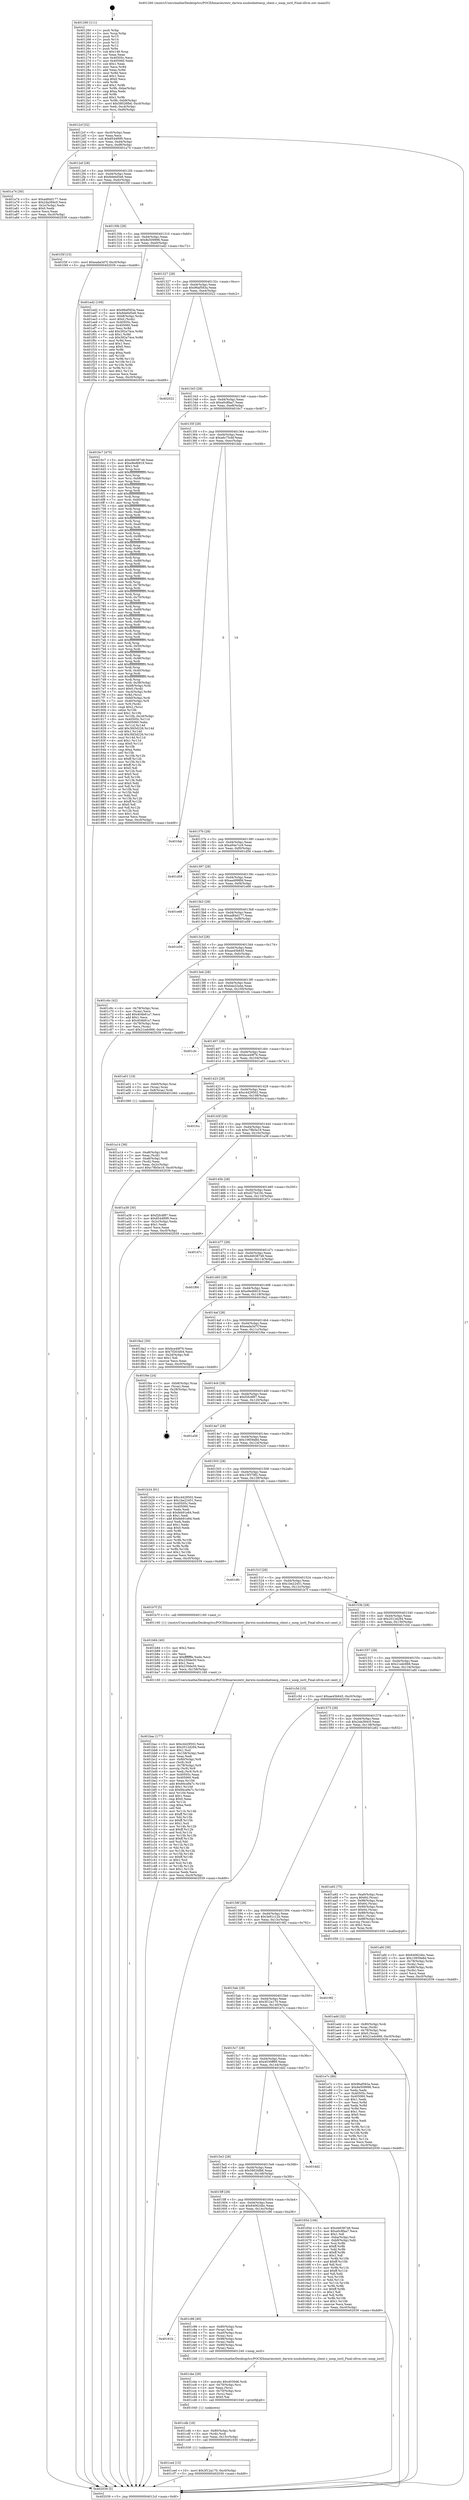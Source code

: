 digraph "0x401260" {
  label = "0x401260 (/mnt/c/Users/mathe/Desktop/tcc/POCII/binaries/extr_darwin-xnubsdnetnecp_client.c_noop_ioctl_Final-ollvm.out::main(0))"
  labelloc = "t"
  node[shape=record]

  Entry [label="",width=0.3,height=0.3,shape=circle,fillcolor=black,style=filled]
  "0x4012cf" [label="{
     0x4012cf [32]\l
     | [instrs]\l
     &nbsp;&nbsp;0x4012cf \<+6\>: mov -0xc0(%rbp),%eax\l
     &nbsp;&nbsp;0x4012d5 \<+2\>: mov %eax,%ecx\l
     &nbsp;&nbsp;0x4012d7 \<+6\>: sub $0x8544f0f0,%ecx\l
     &nbsp;&nbsp;0x4012dd \<+6\>: mov %eax,-0xd4(%rbp)\l
     &nbsp;&nbsp;0x4012e3 \<+6\>: mov %ecx,-0xd8(%rbp)\l
     &nbsp;&nbsp;0x4012e9 \<+6\>: je 0000000000401a74 \<main+0x814\>\l
  }"]
  "0x401a74" [label="{
     0x401a74 [30]\l
     | [instrs]\l
     &nbsp;&nbsp;0x401a74 \<+5\>: mov $0xad84d177,%eax\l
     &nbsp;&nbsp;0x401a79 \<+5\>: mov $0x2da384c0,%ecx\l
     &nbsp;&nbsp;0x401a7e \<+3\>: mov -0x2c(%rbp),%edx\l
     &nbsp;&nbsp;0x401a81 \<+3\>: cmp $0x0,%edx\l
     &nbsp;&nbsp;0x401a84 \<+3\>: cmove %ecx,%eax\l
     &nbsp;&nbsp;0x401a87 \<+6\>: mov %eax,-0xc0(%rbp)\l
     &nbsp;&nbsp;0x401a8d \<+5\>: jmp 0000000000402039 \<main+0xdd9\>\l
  }"]
  "0x4012ef" [label="{
     0x4012ef [28]\l
     | [instrs]\l
     &nbsp;&nbsp;0x4012ef \<+5\>: jmp 00000000004012f4 \<main+0x94\>\l
     &nbsp;&nbsp;0x4012f4 \<+6\>: mov -0xd4(%rbp),%eax\l
     &nbsp;&nbsp;0x4012fa \<+5\>: sub $0x8de6d5e6,%eax\l
     &nbsp;&nbsp;0x4012ff \<+6\>: mov %eax,-0xdc(%rbp)\l
     &nbsp;&nbsp;0x401305 \<+6\>: je 0000000000401f3f \<main+0xcdf\>\l
  }"]
  Exit [label="",width=0.3,height=0.3,shape=circle,fillcolor=black,style=filled,peripheries=2]
  "0x401f3f" [label="{
     0x401f3f [15]\l
     | [instrs]\l
     &nbsp;&nbsp;0x401f3f \<+10\>: movl $0xeada3d7f,-0xc0(%rbp)\l
     &nbsp;&nbsp;0x401f49 \<+5\>: jmp 0000000000402039 \<main+0xdd9\>\l
  }"]
  "0x40130b" [label="{
     0x40130b [28]\l
     | [instrs]\l
     &nbsp;&nbsp;0x40130b \<+5\>: jmp 0000000000401310 \<main+0xb0\>\l
     &nbsp;&nbsp;0x401310 \<+6\>: mov -0xd4(%rbp),%eax\l
     &nbsp;&nbsp;0x401316 \<+5\>: sub $0x8e509996,%eax\l
     &nbsp;&nbsp;0x40131b \<+6\>: mov %eax,-0xe0(%rbp)\l
     &nbsp;&nbsp;0x401321 \<+6\>: je 0000000000401ed2 \<main+0xc72\>\l
  }"]
  "0x401ced" [label="{
     0x401ced [15]\l
     | [instrs]\l
     &nbsp;&nbsp;0x401ced \<+10\>: movl $0x3f12a170,-0xc0(%rbp)\l
     &nbsp;&nbsp;0x401cf7 \<+5\>: jmp 0000000000402039 \<main+0xdd9\>\l
  }"]
  "0x401ed2" [label="{
     0x401ed2 [109]\l
     | [instrs]\l
     &nbsp;&nbsp;0x401ed2 \<+5\>: mov $0x96af583a,%eax\l
     &nbsp;&nbsp;0x401ed7 \<+5\>: mov $0x8de6d5e6,%ecx\l
     &nbsp;&nbsp;0x401edc \<+7\>: mov -0xb8(%rbp),%rdx\l
     &nbsp;&nbsp;0x401ee3 \<+6\>: movl $0x0,(%rdx)\l
     &nbsp;&nbsp;0x401ee9 \<+7\>: mov 0x40505c,%esi\l
     &nbsp;&nbsp;0x401ef0 \<+7\>: mov 0x405060,%edi\l
     &nbsp;&nbsp;0x401ef7 \<+3\>: mov %esi,%r8d\l
     &nbsp;&nbsp;0x401efa \<+7\>: add $0x392a74ce,%r8d\l
     &nbsp;&nbsp;0x401f01 \<+4\>: sub $0x1,%r8d\l
     &nbsp;&nbsp;0x401f05 \<+7\>: sub $0x392a74ce,%r8d\l
     &nbsp;&nbsp;0x401f0c \<+4\>: imul %r8d,%esi\l
     &nbsp;&nbsp;0x401f10 \<+3\>: and $0x1,%esi\l
     &nbsp;&nbsp;0x401f13 \<+3\>: cmp $0x0,%esi\l
     &nbsp;&nbsp;0x401f16 \<+4\>: sete %r9b\l
     &nbsp;&nbsp;0x401f1a \<+3\>: cmp $0xa,%edi\l
     &nbsp;&nbsp;0x401f1d \<+4\>: setl %r10b\l
     &nbsp;&nbsp;0x401f21 \<+3\>: mov %r9b,%r11b\l
     &nbsp;&nbsp;0x401f24 \<+3\>: and %r10b,%r11b\l
     &nbsp;&nbsp;0x401f27 \<+3\>: xor %r10b,%r9b\l
     &nbsp;&nbsp;0x401f2a \<+3\>: or %r9b,%r11b\l
     &nbsp;&nbsp;0x401f2d \<+4\>: test $0x1,%r11b\l
     &nbsp;&nbsp;0x401f31 \<+3\>: cmovne %ecx,%eax\l
     &nbsp;&nbsp;0x401f34 \<+6\>: mov %eax,-0xc0(%rbp)\l
     &nbsp;&nbsp;0x401f3a \<+5\>: jmp 0000000000402039 \<main+0xdd9\>\l
  }"]
  "0x401327" [label="{
     0x401327 [28]\l
     | [instrs]\l
     &nbsp;&nbsp;0x401327 \<+5\>: jmp 000000000040132c \<main+0xcc\>\l
     &nbsp;&nbsp;0x40132c \<+6\>: mov -0xd4(%rbp),%eax\l
     &nbsp;&nbsp;0x401332 \<+5\>: sub $0x96af583a,%eax\l
     &nbsp;&nbsp;0x401337 \<+6\>: mov %eax,-0xe4(%rbp)\l
     &nbsp;&nbsp;0x40133d \<+6\>: je 0000000000402022 \<main+0xdc2\>\l
  }"]
  "0x401cdb" [label="{
     0x401cdb [18]\l
     | [instrs]\l
     &nbsp;&nbsp;0x401cdb \<+4\>: mov -0x80(%rbp),%rdi\l
     &nbsp;&nbsp;0x401cdf \<+3\>: mov (%rdi),%rdi\l
     &nbsp;&nbsp;0x401ce2 \<+6\>: mov %eax,-0x15c(%rbp)\l
     &nbsp;&nbsp;0x401ce8 \<+5\>: call 0000000000401030 \<free@plt\>\l
     | [calls]\l
     &nbsp;&nbsp;0x401030 \{1\} (unknown)\l
  }"]
  "0x402022" [label="{
     0x402022\l
  }", style=dashed]
  "0x401343" [label="{
     0x401343 [28]\l
     | [instrs]\l
     &nbsp;&nbsp;0x401343 \<+5\>: jmp 0000000000401348 \<main+0xe8\>\l
     &nbsp;&nbsp;0x401348 \<+6\>: mov -0xd4(%rbp),%eax\l
     &nbsp;&nbsp;0x40134e \<+5\>: sub $0xa0c8faa7,%eax\l
     &nbsp;&nbsp;0x401353 \<+6\>: mov %eax,-0xe8(%rbp)\l
     &nbsp;&nbsp;0x401359 \<+6\>: je 00000000004016c7 \<main+0x467\>\l
  }"]
  "0x401cbe" [label="{
     0x401cbe [29]\l
     | [instrs]\l
     &nbsp;&nbsp;0x401cbe \<+10\>: movabs $0x4030d6,%rdi\l
     &nbsp;&nbsp;0x401cc8 \<+4\>: mov -0x70(%rbp),%rsi\l
     &nbsp;&nbsp;0x401ccc \<+2\>: mov %eax,(%rsi)\l
     &nbsp;&nbsp;0x401cce \<+4\>: mov -0x70(%rbp),%rsi\l
     &nbsp;&nbsp;0x401cd2 \<+2\>: mov (%rsi),%esi\l
     &nbsp;&nbsp;0x401cd4 \<+2\>: mov $0x0,%al\l
     &nbsp;&nbsp;0x401cd6 \<+5\>: call 0000000000401040 \<printf@plt\>\l
     | [calls]\l
     &nbsp;&nbsp;0x401040 \{1\} (unknown)\l
  }"]
  "0x4016c7" [label="{
     0x4016c7 [475]\l
     | [instrs]\l
     &nbsp;&nbsp;0x4016c7 \<+5\>: mov $0xd4638748,%eax\l
     &nbsp;&nbsp;0x4016cc \<+5\>: mov $0xe9ed6819,%ecx\l
     &nbsp;&nbsp;0x4016d1 \<+2\>: mov $0x1,%dl\l
     &nbsp;&nbsp;0x4016d3 \<+3\>: mov %rsp,%rsi\l
     &nbsp;&nbsp;0x4016d6 \<+4\>: add $0xfffffffffffffff0,%rsi\l
     &nbsp;&nbsp;0x4016da \<+3\>: mov %rsi,%rsp\l
     &nbsp;&nbsp;0x4016dd \<+7\>: mov %rsi,-0xb8(%rbp)\l
     &nbsp;&nbsp;0x4016e4 \<+3\>: mov %rsp,%rsi\l
     &nbsp;&nbsp;0x4016e7 \<+4\>: add $0xfffffffffffffff0,%rsi\l
     &nbsp;&nbsp;0x4016eb \<+3\>: mov %rsi,%rsp\l
     &nbsp;&nbsp;0x4016ee \<+3\>: mov %rsp,%rdi\l
     &nbsp;&nbsp;0x4016f1 \<+4\>: add $0xfffffffffffffff0,%rdi\l
     &nbsp;&nbsp;0x4016f5 \<+3\>: mov %rdi,%rsp\l
     &nbsp;&nbsp;0x4016f8 \<+7\>: mov %rdi,-0xb0(%rbp)\l
     &nbsp;&nbsp;0x4016ff \<+3\>: mov %rsp,%rdi\l
     &nbsp;&nbsp;0x401702 \<+4\>: add $0xfffffffffffffff0,%rdi\l
     &nbsp;&nbsp;0x401706 \<+3\>: mov %rdi,%rsp\l
     &nbsp;&nbsp;0x401709 \<+7\>: mov %rdi,-0xa8(%rbp)\l
     &nbsp;&nbsp;0x401710 \<+3\>: mov %rsp,%rdi\l
     &nbsp;&nbsp;0x401713 \<+4\>: add $0xfffffffffffffff0,%rdi\l
     &nbsp;&nbsp;0x401717 \<+3\>: mov %rdi,%rsp\l
     &nbsp;&nbsp;0x40171a \<+7\>: mov %rdi,-0xa0(%rbp)\l
     &nbsp;&nbsp;0x401721 \<+3\>: mov %rsp,%rdi\l
     &nbsp;&nbsp;0x401724 \<+4\>: add $0xfffffffffffffff0,%rdi\l
     &nbsp;&nbsp;0x401728 \<+3\>: mov %rdi,%rsp\l
     &nbsp;&nbsp;0x40172b \<+7\>: mov %rdi,-0x98(%rbp)\l
     &nbsp;&nbsp;0x401732 \<+3\>: mov %rsp,%rdi\l
     &nbsp;&nbsp;0x401735 \<+4\>: add $0xfffffffffffffff0,%rdi\l
     &nbsp;&nbsp;0x401739 \<+3\>: mov %rdi,%rsp\l
     &nbsp;&nbsp;0x40173c \<+7\>: mov %rdi,-0x90(%rbp)\l
     &nbsp;&nbsp;0x401743 \<+3\>: mov %rsp,%rdi\l
     &nbsp;&nbsp;0x401746 \<+4\>: add $0xfffffffffffffff0,%rdi\l
     &nbsp;&nbsp;0x40174a \<+3\>: mov %rdi,%rsp\l
     &nbsp;&nbsp;0x40174d \<+7\>: mov %rdi,-0x88(%rbp)\l
     &nbsp;&nbsp;0x401754 \<+3\>: mov %rsp,%rdi\l
     &nbsp;&nbsp;0x401757 \<+4\>: add $0xfffffffffffffff0,%rdi\l
     &nbsp;&nbsp;0x40175b \<+3\>: mov %rdi,%rsp\l
     &nbsp;&nbsp;0x40175e \<+4\>: mov %rdi,-0x80(%rbp)\l
     &nbsp;&nbsp;0x401762 \<+3\>: mov %rsp,%rdi\l
     &nbsp;&nbsp;0x401765 \<+4\>: add $0xfffffffffffffff0,%rdi\l
     &nbsp;&nbsp;0x401769 \<+3\>: mov %rdi,%rsp\l
     &nbsp;&nbsp;0x40176c \<+4\>: mov %rdi,-0x78(%rbp)\l
     &nbsp;&nbsp;0x401770 \<+3\>: mov %rsp,%rdi\l
     &nbsp;&nbsp;0x401773 \<+4\>: add $0xfffffffffffffff0,%rdi\l
     &nbsp;&nbsp;0x401777 \<+3\>: mov %rdi,%rsp\l
     &nbsp;&nbsp;0x40177a \<+4\>: mov %rdi,-0x70(%rbp)\l
     &nbsp;&nbsp;0x40177e \<+3\>: mov %rsp,%rdi\l
     &nbsp;&nbsp;0x401781 \<+4\>: add $0xfffffffffffffff0,%rdi\l
     &nbsp;&nbsp;0x401785 \<+3\>: mov %rdi,%rsp\l
     &nbsp;&nbsp;0x401788 \<+4\>: mov %rdi,-0x68(%rbp)\l
     &nbsp;&nbsp;0x40178c \<+3\>: mov %rsp,%rdi\l
     &nbsp;&nbsp;0x40178f \<+4\>: add $0xfffffffffffffff0,%rdi\l
     &nbsp;&nbsp;0x401793 \<+3\>: mov %rdi,%rsp\l
     &nbsp;&nbsp;0x401796 \<+4\>: mov %rdi,-0x60(%rbp)\l
     &nbsp;&nbsp;0x40179a \<+3\>: mov %rsp,%rdi\l
     &nbsp;&nbsp;0x40179d \<+4\>: add $0xfffffffffffffff0,%rdi\l
     &nbsp;&nbsp;0x4017a1 \<+3\>: mov %rdi,%rsp\l
     &nbsp;&nbsp;0x4017a4 \<+4\>: mov %rdi,-0x58(%rbp)\l
     &nbsp;&nbsp;0x4017a8 \<+3\>: mov %rsp,%rdi\l
     &nbsp;&nbsp;0x4017ab \<+4\>: add $0xfffffffffffffff0,%rdi\l
     &nbsp;&nbsp;0x4017af \<+3\>: mov %rdi,%rsp\l
     &nbsp;&nbsp;0x4017b2 \<+4\>: mov %rdi,-0x50(%rbp)\l
     &nbsp;&nbsp;0x4017b6 \<+3\>: mov %rsp,%rdi\l
     &nbsp;&nbsp;0x4017b9 \<+4\>: add $0xfffffffffffffff0,%rdi\l
     &nbsp;&nbsp;0x4017bd \<+3\>: mov %rdi,%rsp\l
     &nbsp;&nbsp;0x4017c0 \<+4\>: mov %rdi,-0x48(%rbp)\l
     &nbsp;&nbsp;0x4017c4 \<+3\>: mov %rsp,%rdi\l
     &nbsp;&nbsp;0x4017c7 \<+4\>: add $0xfffffffffffffff0,%rdi\l
     &nbsp;&nbsp;0x4017cb \<+3\>: mov %rdi,%rsp\l
     &nbsp;&nbsp;0x4017ce \<+4\>: mov %rdi,-0x40(%rbp)\l
     &nbsp;&nbsp;0x4017d2 \<+3\>: mov %rsp,%rdi\l
     &nbsp;&nbsp;0x4017d5 \<+4\>: add $0xfffffffffffffff0,%rdi\l
     &nbsp;&nbsp;0x4017d9 \<+3\>: mov %rdi,%rsp\l
     &nbsp;&nbsp;0x4017dc \<+4\>: mov %rdi,-0x38(%rbp)\l
     &nbsp;&nbsp;0x4017e0 \<+7\>: mov -0xb8(%rbp),%rdi\l
     &nbsp;&nbsp;0x4017e7 \<+6\>: movl $0x0,(%rdi)\l
     &nbsp;&nbsp;0x4017ed \<+7\>: mov -0xc4(%rbp),%r8d\l
     &nbsp;&nbsp;0x4017f4 \<+3\>: mov %r8d,(%rsi)\l
     &nbsp;&nbsp;0x4017f7 \<+7\>: mov -0xb0(%rbp),%rdi\l
     &nbsp;&nbsp;0x4017fe \<+7\>: mov -0xd0(%rbp),%r9\l
     &nbsp;&nbsp;0x401805 \<+3\>: mov %r9,(%rdi)\l
     &nbsp;&nbsp;0x401808 \<+3\>: cmpl $0x2,(%rsi)\l
     &nbsp;&nbsp;0x40180b \<+4\>: setne %r10b\l
     &nbsp;&nbsp;0x40180f \<+4\>: and $0x1,%r10b\l
     &nbsp;&nbsp;0x401813 \<+4\>: mov %r10b,-0x2d(%rbp)\l
     &nbsp;&nbsp;0x401817 \<+8\>: mov 0x40505c,%r11d\l
     &nbsp;&nbsp;0x40181f \<+7\>: mov 0x405060,%ebx\l
     &nbsp;&nbsp;0x401826 \<+3\>: mov %r11d,%r14d\l
     &nbsp;&nbsp;0x401829 \<+7\>: add $0x3fd3d226,%r14d\l
     &nbsp;&nbsp;0x401830 \<+4\>: sub $0x1,%r14d\l
     &nbsp;&nbsp;0x401834 \<+7\>: sub $0x3fd3d226,%r14d\l
     &nbsp;&nbsp;0x40183b \<+4\>: imul %r14d,%r11d\l
     &nbsp;&nbsp;0x40183f \<+4\>: and $0x1,%r11d\l
     &nbsp;&nbsp;0x401843 \<+4\>: cmp $0x0,%r11d\l
     &nbsp;&nbsp;0x401847 \<+4\>: sete %r10b\l
     &nbsp;&nbsp;0x40184b \<+3\>: cmp $0xa,%ebx\l
     &nbsp;&nbsp;0x40184e \<+4\>: setl %r15b\l
     &nbsp;&nbsp;0x401852 \<+3\>: mov %r10b,%r12b\l
     &nbsp;&nbsp;0x401855 \<+4\>: xor $0xff,%r12b\l
     &nbsp;&nbsp;0x401859 \<+3\>: mov %r15b,%r13b\l
     &nbsp;&nbsp;0x40185c \<+4\>: xor $0xff,%r13b\l
     &nbsp;&nbsp;0x401860 \<+3\>: xor $0x0,%dl\l
     &nbsp;&nbsp;0x401863 \<+3\>: mov %r12b,%sil\l
     &nbsp;&nbsp;0x401866 \<+4\>: and $0x0,%sil\l
     &nbsp;&nbsp;0x40186a \<+3\>: and %dl,%r10b\l
     &nbsp;&nbsp;0x40186d \<+3\>: mov %r13b,%dil\l
     &nbsp;&nbsp;0x401870 \<+4\>: and $0x0,%dil\l
     &nbsp;&nbsp;0x401874 \<+3\>: and %dl,%r15b\l
     &nbsp;&nbsp;0x401877 \<+3\>: or %r10b,%sil\l
     &nbsp;&nbsp;0x40187a \<+3\>: or %r15b,%dil\l
     &nbsp;&nbsp;0x40187d \<+3\>: xor %dil,%sil\l
     &nbsp;&nbsp;0x401880 \<+3\>: or %r13b,%r12b\l
     &nbsp;&nbsp;0x401883 \<+4\>: xor $0xff,%r12b\l
     &nbsp;&nbsp;0x401887 \<+3\>: or $0x0,%dl\l
     &nbsp;&nbsp;0x40188a \<+3\>: and %dl,%r12b\l
     &nbsp;&nbsp;0x40188d \<+3\>: or %r12b,%sil\l
     &nbsp;&nbsp;0x401890 \<+4\>: test $0x1,%sil\l
     &nbsp;&nbsp;0x401894 \<+3\>: cmovne %ecx,%eax\l
     &nbsp;&nbsp;0x401897 \<+6\>: mov %eax,-0xc0(%rbp)\l
     &nbsp;&nbsp;0x40189d \<+5\>: jmp 0000000000402039 \<main+0xdd9\>\l
  }"]
  "0x40135f" [label="{
     0x40135f [28]\l
     | [instrs]\l
     &nbsp;&nbsp;0x40135f \<+5\>: jmp 0000000000401364 \<main+0x104\>\l
     &nbsp;&nbsp;0x401364 \<+6\>: mov -0xd4(%rbp),%eax\l
     &nbsp;&nbsp;0x40136a \<+5\>: sub $0xa6c75cbf,%eax\l
     &nbsp;&nbsp;0x40136f \<+6\>: mov %eax,-0xec(%rbp)\l
     &nbsp;&nbsp;0x401375 \<+6\>: je 0000000000401fab \<main+0xd4b\>\l
  }"]
  "0x40161b" [label="{
     0x40161b\l
  }", style=dashed]
  "0x401fab" [label="{
     0x401fab\l
  }", style=dashed]
  "0x40137b" [label="{
     0x40137b [28]\l
     | [instrs]\l
     &nbsp;&nbsp;0x40137b \<+5\>: jmp 0000000000401380 \<main+0x120\>\l
     &nbsp;&nbsp;0x401380 \<+6\>: mov -0xd4(%rbp),%eax\l
     &nbsp;&nbsp;0x401386 \<+5\>: sub $0xa94a7cc9,%eax\l
     &nbsp;&nbsp;0x40138b \<+6\>: mov %eax,-0xf0(%rbp)\l
     &nbsp;&nbsp;0x401391 \<+6\>: je 0000000000401d58 \<main+0xaf8\>\l
  }"]
  "0x401c96" [label="{
     0x401c96 [40]\l
     | [instrs]\l
     &nbsp;&nbsp;0x401c96 \<+4\>: mov -0x80(%rbp),%rax\l
     &nbsp;&nbsp;0x401c9a \<+3\>: mov (%rax),%rdi\l
     &nbsp;&nbsp;0x401c9d \<+7\>: mov -0xa0(%rbp),%rax\l
     &nbsp;&nbsp;0x401ca4 \<+3\>: mov (%rax),%rsi\l
     &nbsp;&nbsp;0x401ca7 \<+7\>: mov -0x98(%rbp),%rax\l
     &nbsp;&nbsp;0x401cae \<+2\>: mov (%rax),%edx\l
     &nbsp;&nbsp;0x401cb0 \<+7\>: mov -0x90(%rbp),%rax\l
     &nbsp;&nbsp;0x401cb7 \<+2\>: mov (%rax),%ecx\l
     &nbsp;&nbsp;0x401cb9 \<+5\>: call 0000000000401240 \<noop_ioctl\>\l
     | [calls]\l
     &nbsp;&nbsp;0x401240 \{1\} (/mnt/c/Users/mathe/Desktop/tcc/POCII/binaries/extr_darwin-xnubsdnetnecp_client.c_noop_ioctl_Final-ollvm.out::noop_ioctl)\l
  }"]
  "0x401d58" [label="{
     0x401d58\l
  }", style=dashed]
  "0x401397" [label="{
     0x401397 [28]\l
     | [instrs]\l
     &nbsp;&nbsp;0x401397 \<+5\>: jmp 000000000040139c \<main+0x13c\>\l
     &nbsp;&nbsp;0x40139c \<+6\>: mov -0xd4(%rbp),%eax\l
     &nbsp;&nbsp;0x4013a2 \<+5\>: sub $0xaa4998fd,%eax\l
     &nbsp;&nbsp;0x4013a7 \<+6\>: mov %eax,-0xf4(%rbp)\l
     &nbsp;&nbsp;0x4013ad \<+6\>: je 0000000000401e68 \<main+0xc08\>\l
  }"]
  "0x401bac" [label="{
     0x401bac [177]\l
     | [instrs]\l
     &nbsp;&nbsp;0x401bac \<+5\>: mov $0xc4429502,%ecx\l
     &nbsp;&nbsp;0x401bb1 \<+5\>: mov $0x2012d284,%edx\l
     &nbsp;&nbsp;0x401bb6 \<+3\>: mov $0x1,%sil\l
     &nbsp;&nbsp;0x401bb9 \<+6\>: mov -0x158(%rbp),%edi\l
     &nbsp;&nbsp;0x401bbf \<+3\>: imul %eax,%edi\l
     &nbsp;&nbsp;0x401bc2 \<+4\>: mov -0x80(%rbp),%r8\l
     &nbsp;&nbsp;0x401bc6 \<+3\>: mov (%r8),%r8\l
     &nbsp;&nbsp;0x401bc9 \<+4\>: mov -0x78(%rbp),%r9\l
     &nbsp;&nbsp;0x401bcd \<+3\>: movslq (%r9),%r9\l
     &nbsp;&nbsp;0x401bd0 \<+4\>: mov %edi,(%r8,%r9,4)\l
     &nbsp;&nbsp;0x401bd4 \<+7\>: mov 0x40505c,%eax\l
     &nbsp;&nbsp;0x401bdb \<+7\>: mov 0x405060,%edi\l
     &nbsp;&nbsp;0x401be2 \<+3\>: mov %eax,%r10d\l
     &nbsp;&nbsp;0x401be5 \<+7\>: add $0x84ca9a7c,%r10d\l
     &nbsp;&nbsp;0x401bec \<+4\>: sub $0x1,%r10d\l
     &nbsp;&nbsp;0x401bf0 \<+7\>: sub $0x84ca9a7c,%r10d\l
     &nbsp;&nbsp;0x401bf7 \<+4\>: imul %r10d,%eax\l
     &nbsp;&nbsp;0x401bfb \<+3\>: and $0x1,%eax\l
     &nbsp;&nbsp;0x401bfe \<+3\>: cmp $0x0,%eax\l
     &nbsp;&nbsp;0x401c01 \<+4\>: sete %r11b\l
     &nbsp;&nbsp;0x401c05 \<+3\>: cmp $0xa,%edi\l
     &nbsp;&nbsp;0x401c08 \<+3\>: setl %bl\l
     &nbsp;&nbsp;0x401c0b \<+3\>: mov %r11b,%r14b\l
     &nbsp;&nbsp;0x401c0e \<+4\>: xor $0xff,%r14b\l
     &nbsp;&nbsp;0x401c12 \<+3\>: mov %bl,%r15b\l
     &nbsp;&nbsp;0x401c15 \<+4\>: xor $0xff,%r15b\l
     &nbsp;&nbsp;0x401c19 \<+4\>: xor $0x1,%sil\l
     &nbsp;&nbsp;0x401c1d \<+3\>: mov %r14b,%r12b\l
     &nbsp;&nbsp;0x401c20 \<+4\>: and $0xff,%r12b\l
     &nbsp;&nbsp;0x401c24 \<+3\>: and %sil,%r11b\l
     &nbsp;&nbsp;0x401c27 \<+3\>: mov %r15b,%r13b\l
     &nbsp;&nbsp;0x401c2a \<+4\>: and $0xff,%r13b\l
     &nbsp;&nbsp;0x401c2e \<+3\>: and %sil,%bl\l
     &nbsp;&nbsp;0x401c31 \<+3\>: or %r11b,%r12b\l
     &nbsp;&nbsp;0x401c34 \<+3\>: or %bl,%r13b\l
     &nbsp;&nbsp;0x401c37 \<+3\>: xor %r13b,%r12b\l
     &nbsp;&nbsp;0x401c3a \<+3\>: or %r15b,%r14b\l
     &nbsp;&nbsp;0x401c3d \<+4\>: xor $0xff,%r14b\l
     &nbsp;&nbsp;0x401c41 \<+4\>: or $0x1,%sil\l
     &nbsp;&nbsp;0x401c45 \<+3\>: and %sil,%r14b\l
     &nbsp;&nbsp;0x401c48 \<+3\>: or %r14b,%r12b\l
     &nbsp;&nbsp;0x401c4b \<+4\>: test $0x1,%r12b\l
     &nbsp;&nbsp;0x401c4f \<+3\>: cmovne %edx,%ecx\l
     &nbsp;&nbsp;0x401c52 \<+6\>: mov %ecx,-0xc0(%rbp)\l
     &nbsp;&nbsp;0x401c58 \<+5\>: jmp 0000000000402039 \<main+0xdd9\>\l
  }"]
  "0x401e68" [label="{
     0x401e68\l
  }", style=dashed]
  "0x4013b3" [label="{
     0x4013b3 [28]\l
     | [instrs]\l
     &nbsp;&nbsp;0x4013b3 \<+5\>: jmp 00000000004013b8 \<main+0x158\>\l
     &nbsp;&nbsp;0x4013b8 \<+6\>: mov -0xd4(%rbp),%eax\l
     &nbsp;&nbsp;0x4013be \<+5\>: sub $0xad84d177,%eax\l
     &nbsp;&nbsp;0x4013c3 \<+6\>: mov %eax,-0xf8(%rbp)\l
     &nbsp;&nbsp;0x4013c9 \<+6\>: je 0000000000401e59 \<main+0xbf9\>\l
  }"]
  "0x401b84" [label="{
     0x401b84 [40]\l
     | [instrs]\l
     &nbsp;&nbsp;0x401b84 \<+5\>: mov $0x2,%ecx\l
     &nbsp;&nbsp;0x401b89 \<+1\>: cltd\l
     &nbsp;&nbsp;0x401b8a \<+2\>: idiv %ecx\l
     &nbsp;&nbsp;0x401b8c \<+6\>: imul $0xfffffffe,%edx,%ecx\l
     &nbsp;&nbsp;0x401b92 \<+6\>: sub $0x230de50,%ecx\l
     &nbsp;&nbsp;0x401b98 \<+3\>: add $0x1,%ecx\l
     &nbsp;&nbsp;0x401b9b \<+6\>: add $0x230de50,%ecx\l
     &nbsp;&nbsp;0x401ba1 \<+6\>: mov %ecx,-0x158(%rbp)\l
     &nbsp;&nbsp;0x401ba7 \<+5\>: call 0000000000401160 \<next_i\>\l
     | [calls]\l
     &nbsp;&nbsp;0x401160 \{1\} (/mnt/c/Users/mathe/Desktop/tcc/POCII/binaries/extr_darwin-xnubsdnetnecp_client.c_noop_ioctl_Final-ollvm.out::next_i)\l
  }"]
  "0x401e59" [label="{
     0x401e59\l
  }", style=dashed]
  "0x4013cf" [label="{
     0x4013cf [28]\l
     | [instrs]\l
     &nbsp;&nbsp;0x4013cf \<+5\>: jmp 00000000004013d4 \<main+0x174\>\l
     &nbsp;&nbsp;0x4013d4 \<+6\>: mov -0xd4(%rbp),%eax\l
     &nbsp;&nbsp;0x4013da \<+5\>: sub $0xae45b645,%eax\l
     &nbsp;&nbsp;0x4013df \<+6\>: mov %eax,-0xfc(%rbp)\l
     &nbsp;&nbsp;0x4013e5 \<+6\>: je 0000000000401c6c \<main+0xa0c\>\l
  }"]
  "0x401add" [label="{
     0x401add [32]\l
     | [instrs]\l
     &nbsp;&nbsp;0x401add \<+4\>: mov -0x80(%rbp),%rdi\l
     &nbsp;&nbsp;0x401ae1 \<+3\>: mov %rax,(%rdi)\l
     &nbsp;&nbsp;0x401ae4 \<+4\>: mov -0x78(%rbp),%rax\l
     &nbsp;&nbsp;0x401ae8 \<+6\>: movl $0x0,(%rax)\l
     &nbsp;&nbsp;0x401aee \<+10\>: movl $0x21edc666,-0xc0(%rbp)\l
     &nbsp;&nbsp;0x401af8 \<+5\>: jmp 0000000000402039 \<main+0xdd9\>\l
  }"]
  "0x401c6c" [label="{
     0x401c6c [42]\l
     | [instrs]\l
     &nbsp;&nbsp;0x401c6c \<+4\>: mov -0x78(%rbp),%rax\l
     &nbsp;&nbsp;0x401c70 \<+2\>: mov (%rax),%ecx\l
     &nbsp;&nbsp;0x401c72 \<+6\>: add $0x404b81a7,%ecx\l
     &nbsp;&nbsp;0x401c78 \<+3\>: add $0x1,%ecx\l
     &nbsp;&nbsp;0x401c7b \<+6\>: sub $0x404b81a7,%ecx\l
     &nbsp;&nbsp;0x401c81 \<+4\>: mov -0x78(%rbp),%rax\l
     &nbsp;&nbsp;0x401c85 \<+2\>: mov %ecx,(%rax)\l
     &nbsp;&nbsp;0x401c87 \<+10\>: movl $0x21edc666,-0xc0(%rbp)\l
     &nbsp;&nbsp;0x401c91 \<+5\>: jmp 0000000000402039 \<main+0xdd9\>\l
  }"]
  "0x4013eb" [label="{
     0x4013eb [28]\l
     | [instrs]\l
     &nbsp;&nbsp;0x4013eb \<+5\>: jmp 00000000004013f0 \<main+0x190\>\l
     &nbsp;&nbsp;0x4013f0 \<+6\>: mov -0xd4(%rbp),%eax\l
     &nbsp;&nbsp;0x4013f6 \<+5\>: sub $0xb4a32a4a,%eax\l
     &nbsp;&nbsp;0x4013fb \<+6\>: mov %eax,-0x100(%rbp)\l
     &nbsp;&nbsp;0x401401 \<+6\>: je 0000000000401cfc \<main+0xa9c\>\l
  }"]
  "0x401a14" [label="{
     0x401a14 [36]\l
     | [instrs]\l
     &nbsp;&nbsp;0x401a14 \<+7\>: mov -0xa8(%rbp),%rdi\l
     &nbsp;&nbsp;0x401a1b \<+2\>: mov %eax,(%rdi)\l
     &nbsp;&nbsp;0x401a1d \<+7\>: mov -0xa8(%rbp),%rdi\l
     &nbsp;&nbsp;0x401a24 \<+2\>: mov (%rdi),%eax\l
     &nbsp;&nbsp;0x401a26 \<+3\>: mov %eax,-0x2c(%rbp)\l
     &nbsp;&nbsp;0x401a29 \<+10\>: movl $0xc78b5e19,-0xc0(%rbp)\l
     &nbsp;&nbsp;0x401a33 \<+5\>: jmp 0000000000402039 \<main+0xdd9\>\l
  }"]
  "0x401cfc" [label="{
     0x401cfc\l
  }", style=dashed]
  "0x401407" [label="{
     0x401407 [28]\l
     | [instrs]\l
     &nbsp;&nbsp;0x401407 \<+5\>: jmp 000000000040140c \<main+0x1ac\>\l
     &nbsp;&nbsp;0x40140c \<+6\>: mov -0xd4(%rbp),%eax\l
     &nbsp;&nbsp;0x401412 \<+5\>: sub $0xbce49f76,%eax\l
     &nbsp;&nbsp;0x401417 \<+6\>: mov %eax,-0x104(%rbp)\l
     &nbsp;&nbsp;0x40141d \<+6\>: je 0000000000401a01 \<main+0x7a1\>\l
  }"]
  "0x401260" [label="{
     0x401260 [111]\l
     | [instrs]\l
     &nbsp;&nbsp;0x401260 \<+1\>: push %rbp\l
     &nbsp;&nbsp;0x401261 \<+3\>: mov %rsp,%rbp\l
     &nbsp;&nbsp;0x401264 \<+2\>: push %r15\l
     &nbsp;&nbsp;0x401266 \<+2\>: push %r14\l
     &nbsp;&nbsp;0x401268 \<+2\>: push %r13\l
     &nbsp;&nbsp;0x40126a \<+2\>: push %r12\l
     &nbsp;&nbsp;0x40126c \<+1\>: push %rbx\l
     &nbsp;&nbsp;0x40126d \<+7\>: sub $0x148,%rsp\l
     &nbsp;&nbsp;0x401274 \<+2\>: xor %eax,%eax\l
     &nbsp;&nbsp;0x401276 \<+7\>: mov 0x40505c,%ecx\l
     &nbsp;&nbsp;0x40127d \<+7\>: mov 0x405060,%edx\l
     &nbsp;&nbsp;0x401284 \<+3\>: sub $0x1,%eax\l
     &nbsp;&nbsp;0x401287 \<+3\>: mov %ecx,%r8d\l
     &nbsp;&nbsp;0x40128a \<+3\>: add %eax,%r8d\l
     &nbsp;&nbsp;0x40128d \<+4\>: imul %r8d,%ecx\l
     &nbsp;&nbsp;0x401291 \<+3\>: and $0x1,%ecx\l
     &nbsp;&nbsp;0x401294 \<+3\>: cmp $0x0,%ecx\l
     &nbsp;&nbsp;0x401297 \<+4\>: sete %r9b\l
     &nbsp;&nbsp;0x40129b \<+4\>: and $0x1,%r9b\l
     &nbsp;&nbsp;0x40129f \<+7\>: mov %r9b,-0xba(%rbp)\l
     &nbsp;&nbsp;0x4012a6 \<+3\>: cmp $0xa,%edx\l
     &nbsp;&nbsp;0x4012a9 \<+4\>: setl %r9b\l
     &nbsp;&nbsp;0x4012ad \<+4\>: and $0x1,%r9b\l
     &nbsp;&nbsp;0x4012b1 \<+7\>: mov %r9b,-0xb9(%rbp)\l
     &nbsp;&nbsp;0x4012b8 \<+10\>: movl $0x58026fb6,-0xc0(%rbp)\l
     &nbsp;&nbsp;0x4012c2 \<+6\>: mov %edi,-0xc4(%rbp)\l
     &nbsp;&nbsp;0x4012c8 \<+7\>: mov %rsi,-0xd0(%rbp)\l
  }"]
  "0x401a01" [label="{
     0x401a01 [19]\l
     | [instrs]\l
     &nbsp;&nbsp;0x401a01 \<+7\>: mov -0xb0(%rbp),%rax\l
     &nbsp;&nbsp;0x401a08 \<+3\>: mov (%rax),%rax\l
     &nbsp;&nbsp;0x401a0b \<+4\>: mov 0x8(%rax),%rdi\l
     &nbsp;&nbsp;0x401a0f \<+5\>: call 0000000000401060 \<atoi@plt\>\l
     | [calls]\l
     &nbsp;&nbsp;0x401060 \{1\} (unknown)\l
  }"]
  "0x401423" [label="{
     0x401423 [28]\l
     | [instrs]\l
     &nbsp;&nbsp;0x401423 \<+5\>: jmp 0000000000401428 \<main+0x1c8\>\l
     &nbsp;&nbsp;0x401428 \<+6\>: mov -0xd4(%rbp),%eax\l
     &nbsp;&nbsp;0x40142e \<+5\>: sub $0xc4429502,%eax\l
     &nbsp;&nbsp;0x401433 \<+6\>: mov %eax,-0x108(%rbp)\l
     &nbsp;&nbsp;0x401439 \<+6\>: je 0000000000401fcc \<main+0xd6c\>\l
  }"]
  "0x402039" [label="{
     0x402039 [5]\l
     | [instrs]\l
     &nbsp;&nbsp;0x402039 \<+5\>: jmp 00000000004012cf \<main+0x6f\>\l
  }"]
  "0x401fcc" [label="{
     0x401fcc\l
  }", style=dashed]
  "0x40143f" [label="{
     0x40143f [28]\l
     | [instrs]\l
     &nbsp;&nbsp;0x40143f \<+5\>: jmp 0000000000401444 \<main+0x1e4\>\l
     &nbsp;&nbsp;0x401444 \<+6\>: mov -0xd4(%rbp),%eax\l
     &nbsp;&nbsp;0x40144a \<+5\>: sub $0xc78b5e19,%eax\l
     &nbsp;&nbsp;0x40144f \<+6\>: mov %eax,-0x10c(%rbp)\l
     &nbsp;&nbsp;0x401455 \<+6\>: je 0000000000401a38 \<main+0x7d8\>\l
  }"]
  "0x4015ff" [label="{
     0x4015ff [28]\l
     | [instrs]\l
     &nbsp;&nbsp;0x4015ff \<+5\>: jmp 0000000000401604 \<main+0x3a4\>\l
     &nbsp;&nbsp;0x401604 \<+6\>: mov -0xd4(%rbp),%eax\l
     &nbsp;&nbsp;0x40160a \<+5\>: sub $0x640624bc,%eax\l
     &nbsp;&nbsp;0x40160f \<+6\>: mov %eax,-0x14c(%rbp)\l
     &nbsp;&nbsp;0x401615 \<+6\>: je 0000000000401c96 \<main+0xa36\>\l
  }"]
  "0x401a38" [label="{
     0x401a38 [30]\l
     | [instrs]\l
     &nbsp;&nbsp;0x401a38 \<+5\>: mov $0xf2fcdf87,%eax\l
     &nbsp;&nbsp;0x401a3d \<+5\>: mov $0x8544f0f0,%ecx\l
     &nbsp;&nbsp;0x401a42 \<+3\>: mov -0x2c(%rbp),%edx\l
     &nbsp;&nbsp;0x401a45 \<+3\>: cmp $0x1,%edx\l
     &nbsp;&nbsp;0x401a48 \<+3\>: cmovl %ecx,%eax\l
     &nbsp;&nbsp;0x401a4b \<+6\>: mov %eax,-0xc0(%rbp)\l
     &nbsp;&nbsp;0x401a51 \<+5\>: jmp 0000000000402039 \<main+0xdd9\>\l
  }"]
  "0x40145b" [label="{
     0x40145b [28]\l
     | [instrs]\l
     &nbsp;&nbsp;0x40145b \<+5\>: jmp 0000000000401460 \<main+0x200\>\l
     &nbsp;&nbsp;0x401460 \<+6\>: mov -0xd4(%rbp),%eax\l
     &nbsp;&nbsp;0x401466 \<+5\>: sub $0xd27b419c,%eax\l
     &nbsp;&nbsp;0x40146b \<+6\>: mov %eax,-0x110(%rbp)\l
     &nbsp;&nbsp;0x401471 \<+6\>: je 0000000000401d7c \<main+0xb1c\>\l
  }"]
  "0x40165d" [label="{
     0x40165d [106]\l
     | [instrs]\l
     &nbsp;&nbsp;0x40165d \<+5\>: mov $0xd4638748,%eax\l
     &nbsp;&nbsp;0x401662 \<+5\>: mov $0xa0c8faa7,%ecx\l
     &nbsp;&nbsp;0x401667 \<+2\>: mov $0x1,%dl\l
     &nbsp;&nbsp;0x401669 \<+7\>: mov -0xba(%rbp),%sil\l
     &nbsp;&nbsp;0x401670 \<+7\>: mov -0xb9(%rbp),%dil\l
     &nbsp;&nbsp;0x401677 \<+3\>: mov %sil,%r8b\l
     &nbsp;&nbsp;0x40167a \<+4\>: xor $0xff,%r8b\l
     &nbsp;&nbsp;0x40167e \<+3\>: mov %dil,%r9b\l
     &nbsp;&nbsp;0x401681 \<+4\>: xor $0xff,%r9b\l
     &nbsp;&nbsp;0x401685 \<+3\>: xor $0x1,%dl\l
     &nbsp;&nbsp;0x401688 \<+3\>: mov %r8b,%r10b\l
     &nbsp;&nbsp;0x40168b \<+4\>: and $0xff,%r10b\l
     &nbsp;&nbsp;0x40168f \<+3\>: and %dl,%sil\l
     &nbsp;&nbsp;0x401692 \<+3\>: mov %r9b,%r11b\l
     &nbsp;&nbsp;0x401695 \<+4\>: and $0xff,%r11b\l
     &nbsp;&nbsp;0x401699 \<+3\>: and %dl,%dil\l
     &nbsp;&nbsp;0x40169c \<+3\>: or %sil,%r10b\l
     &nbsp;&nbsp;0x40169f \<+3\>: or %dil,%r11b\l
     &nbsp;&nbsp;0x4016a2 \<+3\>: xor %r11b,%r10b\l
     &nbsp;&nbsp;0x4016a5 \<+3\>: or %r9b,%r8b\l
     &nbsp;&nbsp;0x4016a8 \<+4\>: xor $0xff,%r8b\l
     &nbsp;&nbsp;0x4016ac \<+3\>: or $0x1,%dl\l
     &nbsp;&nbsp;0x4016af \<+3\>: and %dl,%r8b\l
     &nbsp;&nbsp;0x4016b2 \<+3\>: or %r8b,%r10b\l
     &nbsp;&nbsp;0x4016b5 \<+4\>: test $0x1,%r10b\l
     &nbsp;&nbsp;0x4016b9 \<+3\>: cmovne %ecx,%eax\l
     &nbsp;&nbsp;0x4016bc \<+6\>: mov %eax,-0xc0(%rbp)\l
     &nbsp;&nbsp;0x4016c2 \<+5\>: jmp 0000000000402039 \<main+0xdd9\>\l
  }"]
  "0x401d7c" [label="{
     0x401d7c\l
  }", style=dashed]
  "0x401477" [label="{
     0x401477 [28]\l
     | [instrs]\l
     &nbsp;&nbsp;0x401477 \<+5\>: jmp 000000000040147c \<main+0x21c\>\l
     &nbsp;&nbsp;0x40147c \<+6\>: mov -0xd4(%rbp),%eax\l
     &nbsp;&nbsp;0x401482 \<+5\>: sub $0xd4638748,%eax\l
     &nbsp;&nbsp;0x401487 \<+6\>: mov %eax,-0x114(%rbp)\l
     &nbsp;&nbsp;0x40148d \<+6\>: je 0000000000401f66 \<main+0xd06\>\l
  }"]
  "0x4015e3" [label="{
     0x4015e3 [28]\l
     | [instrs]\l
     &nbsp;&nbsp;0x4015e3 \<+5\>: jmp 00000000004015e8 \<main+0x388\>\l
     &nbsp;&nbsp;0x4015e8 \<+6\>: mov -0xd4(%rbp),%eax\l
     &nbsp;&nbsp;0x4015ee \<+5\>: sub $0x58026fb6,%eax\l
     &nbsp;&nbsp;0x4015f3 \<+6\>: mov %eax,-0x148(%rbp)\l
     &nbsp;&nbsp;0x4015f9 \<+6\>: je 000000000040165d \<main+0x3fd\>\l
  }"]
  "0x401f66" [label="{
     0x401f66\l
  }", style=dashed]
  "0x401493" [label="{
     0x401493 [28]\l
     | [instrs]\l
     &nbsp;&nbsp;0x401493 \<+5\>: jmp 0000000000401498 \<main+0x238\>\l
     &nbsp;&nbsp;0x401498 \<+6\>: mov -0xd4(%rbp),%eax\l
     &nbsp;&nbsp;0x40149e \<+5\>: sub $0xe9ed6819,%eax\l
     &nbsp;&nbsp;0x4014a3 \<+6\>: mov %eax,-0x118(%rbp)\l
     &nbsp;&nbsp;0x4014a9 \<+6\>: je 00000000004018a2 \<main+0x642\>\l
  }"]
  "0x401dd2" [label="{
     0x401dd2\l
  }", style=dashed]
  "0x4018a2" [label="{
     0x4018a2 [30]\l
     | [instrs]\l
     &nbsp;&nbsp;0x4018a2 \<+5\>: mov $0xbce49f76,%eax\l
     &nbsp;&nbsp;0x4018a7 \<+5\>: mov $0x7f263d04,%ecx\l
     &nbsp;&nbsp;0x4018ac \<+3\>: mov -0x2d(%rbp),%dl\l
     &nbsp;&nbsp;0x4018af \<+3\>: test $0x1,%dl\l
     &nbsp;&nbsp;0x4018b2 \<+3\>: cmovne %ecx,%eax\l
     &nbsp;&nbsp;0x4018b5 \<+6\>: mov %eax,-0xc0(%rbp)\l
     &nbsp;&nbsp;0x4018bb \<+5\>: jmp 0000000000402039 \<main+0xdd9\>\l
  }"]
  "0x4014af" [label="{
     0x4014af [28]\l
     | [instrs]\l
     &nbsp;&nbsp;0x4014af \<+5\>: jmp 00000000004014b4 \<main+0x254\>\l
     &nbsp;&nbsp;0x4014b4 \<+6\>: mov -0xd4(%rbp),%eax\l
     &nbsp;&nbsp;0x4014ba \<+5\>: sub $0xeada3d7f,%eax\l
     &nbsp;&nbsp;0x4014bf \<+6\>: mov %eax,-0x11c(%rbp)\l
     &nbsp;&nbsp;0x4014c5 \<+6\>: je 0000000000401f4e \<main+0xcee\>\l
  }"]
  "0x4015c7" [label="{
     0x4015c7 [28]\l
     | [instrs]\l
     &nbsp;&nbsp;0x4015c7 \<+5\>: jmp 00000000004015cc \<main+0x36c\>\l
     &nbsp;&nbsp;0x4015cc \<+6\>: mov -0xd4(%rbp),%eax\l
     &nbsp;&nbsp;0x4015d2 \<+5\>: sub $0x4030ff99,%eax\l
     &nbsp;&nbsp;0x4015d7 \<+6\>: mov %eax,-0x144(%rbp)\l
     &nbsp;&nbsp;0x4015dd \<+6\>: je 0000000000401dd2 \<main+0xb72\>\l
  }"]
  "0x401f4e" [label="{
     0x401f4e [24]\l
     | [instrs]\l
     &nbsp;&nbsp;0x401f4e \<+7\>: mov -0xb8(%rbp),%rax\l
     &nbsp;&nbsp;0x401f55 \<+2\>: mov (%rax),%eax\l
     &nbsp;&nbsp;0x401f57 \<+4\>: lea -0x28(%rbp),%rsp\l
     &nbsp;&nbsp;0x401f5b \<+1\>: pop %rbx\l
     &nbsp;&nbsp;0x401f5c \<+2\>: pop %r12\l
     &nbsp;&nbsp;0x401f5e \<+2\>: pop %r13\l
     &nbsp;&nbsp;0x401f60 \<+2\>: pop %r14\l
     &nbsp;&nbsp;0x401f62 \<+2\>: pop %r15\l
     &nbsp;&nbsp;0x401f64 \<+1\>: pop %rbp\l
     &nbsp;&nbsp;0x401f65 \<+1\>: ret\l
  }"]
  "0x4014cb" [label="{
     0x4014cb [28]\l
     | [instrs]\l
     &nbsp;&nbsp;0x4014cb \<+5\>: jmp 00000000004014d0 \<main+0x270\>\l
     &nbsp;&nbsp;0x4014d0 \<+6\>: mov -0xd4(%rbp),%eax\l
     &nbsp;&nbsp;0x4014d6 \<+5\>: sub $0xf2fcdf87,%eax\l
     &nbsp;&nbsp;0x4014db \<+6\>: mov %eax,-0x120(%rbp)\l
     &nbsp;&nbsp;0x4014e1 \<+6\>: je 0000000000401a56 \<main+0x7f6\>\l
  }"]
  "0x401e7c" [label="{
     0x401e7c [86]\l
     | [instrs]\l
     &nbsp;&nbsp;0x401e7c \<+5\>: mov $0x96af583a,%eax\l
     &nbsp;&nbsp;0x401e81 \<+5\>: mov $0x8e509996,%ecx\l
     &nbsp;&nbsp;0x401e86 \<+2\>: xor %edx,%edx\l
     &nbsp;&nbsp;0x401e88 \<+7\>: mov 0x40505c,%esi\l
     &nbsp;&nbsp;0x401e8f \<+7\>: mov 0x405060,%edi\l
     &nbsp;&nbsp;0x401e96 \<+3\>: sub $0x1,%edx\l
     &nbsp;&nbsp;0x401e99 \<+3\>: mov %esi,%r8d\l
     &nbsp;&nbsp;0x401e9c \<+3\>: add %edx,%r8d\l
     &nbsp;&nbsp;0x401e9f \<+4\>: imul %r8d,%esi\l
     &nbsp;&nbsp;0x401ea3 \<+3\>: and $0x1,%esi\l
     &nbsp;&nbsp;0x401ea6 \<+3\>: cmp $0x0,%esi\l
     &nbsp;&nbsp;0x401ea9 \<+4\>: sete %r9b\l
     &nbsp;&nbsp;0x401ead \<+3\>: cmp $0xa,%edi\l
     &nbsp;&nbsp;0x401eb0 \<+4\>: setl %r10b\l
     &nbsp;&nbsp;0x401eb4 \<+3\>: mov %r9b,%r11b\l
     &nbsp;&nbsp;0x401eb7 \<+3\>: and %r10b,%r11b\l
     &nbsp;&nbsp;0x401eba \<+3\>: xor %r10b,%r9b\l
     &nbsp;&nbsp;0x401ebd \<+3\>: or %r9b,%r11b\l
     &nbsp;&nbsp;0x401ec0 \<+4\>: test $0x1,%r11b\l
     &nbsp;&nbsp;0x401ec4 \<+3\>: cmovne %ecx,%eax\l
     &nbsp;&nbsp;0x401ec7 \<+6\>: mov %eax,-0xc0(%rbp)\l
     &nbsp;&nbsp;0x401ecd \<+5\>: jmp 0000000000402039 \<main+0xdd9\>\l
  }"]
  "0x401a56" [label="{
     0x401a56\l
  }", style=dashed]
  "0x4014e7" [label="{
     0x4014e7 [28]\l
     | [instrs]\l
     &nbsp;&nbsp;0x4014e7 \<+5\>: jmp 00000000004014ec \<main+0x28c\>\l
     &nbsp;&nbsp;0x4014ec \<+6\>: mov -0xd4(%rbp),%eax\l
     &nbsp;&nbsp;0x4014f2 \<+5\>: sub $0x10859a8d,%eax\l
     &nbsp;&nbsp;0x4014f7 \<+6\>: mov %eax,-0x124(%rbp)\l
     &nbsp;&nbsp;0x4014fd \<+6\>: je 0000000000401b24 \<main+0x8c4\>\l
  }"]
  "0x4015ab" [label="{
     0x4015ab [28]\l
     | [instrs]\l
     &nbsp;&nbsp;0x4015ab \<+5\>: jmp 00000000004015b0 \<main+0x350\>\l
     &nbsp;&nbsp;0x4015b0 \<+6\>: mov -0xd4(%rbp),%eax\l
     &nbsp;&nbsp;0x4015b6 \<+5\>: sub $0x3f12a170,%eax\l
     &nbsp;&nbsp;0x4015bb \<+6\>: mov %eax,-0x140(%rbp)\l
     &nbsp;&nbsp;0x4015c1 \<+6\>: je 0000000000401e7c \<main+0xc1c\>\l
  }"]
  "0x401b24" [label="{
     0x401b24 [91]\l
     | [instrs]\l
     &nbsp;&nbsp;0x401b24 \<+5\>: mov $0xc4429502,%eax\l
     &nbsp;&nbsp;0x401b29 \<+5\>: mov $0x1be22451,%ecx\l
     &nbsp;&nbsp;0x401b2e \<+7\>: mov 0x40505c,%edx\l
     &nbsp;&nbsp;0x401b35 \<+7\>: mov 0x405060,%esi\l
     &nbsp;&nbsp;0x401b3c \<+2\>: mov %edx,%edi\l
     &nbsp;&nbsp;0x401b3e \<+6\>: sub $0xfeb91e84,%edi\l
     &nbsp;&nbsp;0x401b44 \<+3\>: sub $0x1,%edi\l
     &nbsp;&nbsp;0x401b47 \<+6\>: add $0xfeb91e84,%edi\l
     &nbsp;&nbsp;0x401b4d \<+3\>: imul %edi,%edx\l
     &nbsp;&nbsp;0x401b50 \<+3\>: and $0x1,%edx\l
     &nbsp;&nbsp;0x401b53 \<+3\>: cmp $0x0,%edx\l
     &nbsp;&nbsp;0x401b56 \<+4\>: sete %r8b\l
     &nbsp;&nbsp;0x401b5a \<+3\>: cmp $0xa,%esi\l
     &nbsp;&nbsp;0x401b5d \<+4\>: setl %r9b\l
     &nbsp;&nbsp;0x401b61 \<+3\>: mov %r8b,%r10b\l
     &nbsp;&nbsp;0x401b64 \<+3\>: and %r9b,%r10b\l
     &nbsp;&nbsp;0x401b67 \<+3\>: xor %r9b,%r8b\l
     &nbsp;&nbsp;0x401b6a \<+3\>: or %r8b,%r10b\l
     &nbsp;&nbsp;0x401b6d \<+4\>: test $0x1,%r10b\l
     &nbsp;&nbsp;0x401b71 \<+3\>: cmovne %ecx,%eax\l
     &nbsp;&nbsp;0x401b74 \<+6\>: mov %eax,-0xc0(%rbp)\l
     &nbsp;&nbsp;0x401b7a \<+5\>: jmp 0000000000402039 \<main+0xdd9\>\l
  }"]
  "0x401503" [label="{
     0x401503 [28]\l
     | [instrs]\l
     &nbsp;&nbsp;0x401503 \<+5\>: jmp 0000000000401508 \<main+0x2a8\>\l
     &nbsp;&nbsp;0x401508 \<+6\>: mov -0xd4(%rbp),%eax\l
     &nbsp;&nbsp;0x40150e \<+5\>: sub $0x15f379f2,%eax\l
     &nbsp;&nbsp;0x401513 \<+6\>: mov %eax,-0x128(%rbp)\l
     &nbsp;&nbsp;0x401519 \<+6\>: je 0000000000401dfc \<main+0xb9c\>\l
  }"]
  "0x4019f2" [label="{
     0x4019f2\l
  }", style=dashed]
  "0x401dfc" [label="{
     0x401dfc\l
  }", style=dashed]
  "0x40151f" [label="{
     0x40151f [28]\l
     | [instrs]\l
     &nbsp;&nbsp;0x40151f \<+5\>: jmp 0000000000401524 \<main+0x2c4\>\l
     &nbsp;&nbsp;0x401524 \<+6\>: mov -0xd4(%rbp),%eax\l
     &nbsp;&nbsp;0x40152a \<+5\>: sub $0x1be22451,%eax\l
     &nbsp;&nbsp;0x40152f \<+6\>: mov %eax,-0x12c(%rbp)\l
     &nbsp;&nbsp;0x401535 \<+6\>: je 0000000000401b7f \<main+0x91f\>\l
  }"]
  "0x40158f" [label="{
     0x40158f [28]\l
     | [instrs]\l
     &nbsp;&nbsp;0x40158f \<+5\>: jmp 0000000000401594 \<main+0x334\>\l
     &nbsp;&nbsp;0x401594 \<+6\>: mov -0xd4(%rbp),%eax\l
     &nbsp;&nbsp;0x40159a \<+5\>: sub $0x3e91c12b,%eax\l
     &nbsp;&nbsp;0x40159f \<+6\>: mov %eax,-0x13c(%rbp)\l
     &nbsp;&nbsp;0x4015a5 \<+6\>: je 00000000004019f2 \<main+0x792\>\l
  }"]
  "0x401b7f" [label="{
     0x401b7f [5]\l
     | [instrs]\l
     &nbsp;&nbsp;0x401b7f \<+5\>: call 0000000000401160 \<next_i\>\l
     | [calls]\l
     &nbsp;&nbsp;0x401160 \{1\} (/mnt/c/Users/mathe/Desktop/tcc/POCII/binaries/extr_darwin-xnubsdnetnecp_client.c_noop_ioctl_Final-ollvm.out::next_i)\l
  }"]
  "0x40153b" [label="{
     0x40153b [28]\l
     | [instrs]\l
     &nbsp;&nbsp;0x40153b \<+5\>: jmp 0000000000401540 \<main+0x2e0\>\l
     &nbsp;&nbsp;0x401540 \<+6\>: mov -0xd4(%rbp),%eax\l
     &nbsp;&nbsp;0x401546 \<+5\>: sub $0x2012d284,%eax\l
     &nbsp;&nbsp;0x40154b \<+6\>: mov %eax,-0x130(%rbp)\l
     &nbsp;&nbsp;0x401551 \<+6\>: je 0000000000401c5d \<main+0x9fd\>\l
  }"]
  "0x401a92" [label="{
     0x401a92 [75]\l
     | [instrs]\l
     &nbsp;&nbsp;0x401a92 \<+7\>: mov -0xa0(%rbp),%rax\l
     &nbsp;&nbsp;0x401a99 \<+7\>: movq $0x64,(%rax)\l
     &nbsp;&nbsp;0x401aa0 \<+7\>: mov -0x98(%rbp),%rax\l
     &nbsp;&nbsp;0x401aa7 \<+6\>: movl $0x64,(%rax)\l
     &nbsp;&nbsp;0x401aad \<+7\>: mov -0x90(%rbp),%rax\l
     &nbsp;&nbsp;0x401ab4 \<+6\>: movl $0x64,(%rax)\l
     &nbsp;&nbsp;0x401aba \<+7\>: mov -0x88(%rbp),%rax\l
     &nbsp;&nbsp;0x401ac1 \<+6\>: movl $0x1,(%rax)\l
     &nbsp;&nbsp;0x401ac7 \<+7\>: mov -0x88(%rbp),%rax\l
     &nbsp;&nbsp;0x401ace \<+3\>: movslq (%rax),%rax\l
     &nbsp;&nbsp;0x401ad1 \<+4\>: shl $0x2,%rax\l
     &nbsp;&nbsp;0x401ad5 \<+3\>: mov %rax,%rdi\l
     &nbsp;&nbsp;0x401ad8 \<+5\>: call 0000000000401050 \<malloc@plt\>\l
     | [calls]\l
     &nbsp;&nbsp;0x401050 \{1\} (unknown)\l
  }"]
  "0x401c5d" [label="{
     0x401c5d [15]\l
     | [instrs]\l
     &nbsp;&nbsp;0x401c5d \<+10\>: movl $0xae45b645,-0xc0(%rbp)\l
     &nbsp;&nbsp;0x401c67 \<+5\>: jmp 0000000000402039 \<main+0xdd9\>\l
  }"]
  "0x401557" [label="{
     0x401557 [28]\l
     | [instrs]\l
     &nbsp;&nbsp;0x401557 \<+5\>: jmp 000000000040155c \<main+0x2fc\>\l
     &nbsp;&nbsp;0x40155c \<+6\>: mov -0xd4(%rbp),%eax\l
     &nbsp;&nbsp;0x401562 \<+5\>: sub $0x21edc666,%eax\l
     &nbsp;&nbsp;0x401567 \<+6\>: mov %eax,-0x134(%rbp)\l
     &nbsp;&nbsp;0x40156d \<+6\>: je 0000000000401afd \<main+0x89d\>\l
  }"]
  "0x401573" [label="{
     0x401573 [28]\l
     | [instrs]\l
     &nbsp;&nbsp;0x401573 \<+5\>: jmp 0000000000401578 \<main+0x318\>\l
     &nbsp;&nbsp;0x401578 \<+6\>: mov -0xd4(%rbp),%eax\l
     &nbsp;&nbsp;0x40157e \<+5\>: sub $0x2da384c0,%eax\l
     &nbsp;&nbsp;0x401583 \<+6\>: mov %eax,-0x138(%rbp)\l
     &nbsp;&nbsp;0x401589 \<+6\>: je 0000000000401a92 \<main+0x832\>\l
  }"]
  "0x401afd" [label="{
     0x401afd [39]\l
     | [instrs]\l
     &nbsp;&nbsp;0x401afd \<+5\>: mov $0x640624bc,%eax\l
     &nbsp;&nbsp;0x401b02 \<+5\>: mov $0x10859a8d,%ecx\l
     &nbsp;&nbsp;0x401b07 \<+4\>: mov -0x78(%rbp),%rdx\l
     &nbsp;&nbsp;0x401b0b \<+2\>: mov (%rdx),%esi\l
     &nbsp;&nbsp;0x401b0d \<+7\>: mov -0x88(%rbp),%rdx\l
     &nbsp;&nbsp;0x401b14 \<+2\>: cmp (%rdx),%esi\l
     &nbsp;&nbsp;0x401b16 \<+3\>: cmovl %ecx,%eax\l
     &nbsp;&nbsp;0x401b19 \<+6\>: mov %eax,-0xc0(%rbp)\l
     &nbsp;&nbsp;0x401b1f \<+5\>: jmp 0000000000402039 \<main+0xdd9\>\l
  }"]
  Entry -> "0x401260" [label=" 1"]
  "0x4012cf" -> "0x401a74" [label=" 1"]
  "0x4012cf" -> "0x4012ef" [label=" 17"]
  "0x401f4e" -> Exit [label=" 1"]
  "0x4012ef" -> "0x401f3f" [label=" 1"]
  "0x4012ef" -> "0x40130b" [label=" 16"]
  "0x401f3f" -> "0x402039" [label=" 1"]
  "0x40130b" -> "0x401ed2" [label=" 1"]
  "0x40130b" -> "0x401327" [label=" 15"]
  "0x401ed2" -> "0x402039" [label=" 1"]
  "0x401327" -> "0x402022" [label=" 0"]
  "0x401327" -> "0x401343" [label=" 15"]
  "0x401e7c" -> "0x402039" [label=" 1"]
  "0x401343" -> "0x4016c7" [label=" 1"]
  "0x401343" -> "0x40135f" [label=" 14"]
  "0x401ced" -> "0x402039" [label=" 1"]
  "0x40135f" -> "0x401fab" [label=" 0"]
  "0x40135f" -> "0x40137b" [label=" 14"]
  "0x401cdb" -> "0x401ced" [label=" 1"]
  "0x40137b" -> "0x401d58" [label=" 0"]
  "0x40137b" -> "0x401397" [label=" 14"]
  "0x401cbe" -> "0x401cdb" [label=" 1"]
  "0x401397" -> "0x401e68" [label=" 0"]
  "0x401397" -> "0x4013b3" [label=" 14"]
  "0x4015ff" -> "0x40161b" [label=" 0"]
  "0x4013b3" -> "0x401e59" [label=" 0"]
  "0x4013b3" -> "0x4013cf" [label=" 14"]
  "0x4015ff" -> "0x401c96" [label=" 1"]
  "0x4013cf" -> "0x401c6c" [label=" 1"]
  "0x4013cf" -> "0x4013eb" [label=" 13"]
  "0x401c96" -> "0x401cbe" [label=" 1"]
  "0x4013eb" -> "0x401cfc" [label=" 0"]
  "0x4013eb" -> "0x401407" [label=" 13"]
  "0x401c6c" -> "0x402039" [label=" 1"]
  "0x401407" -> "0x401a01" [label=" 1"]
  "0x401407" -> "0x401423" [label=" 12"]
  "0x401bac" -> "0x402039" [label=" 1"]
  "0x401423" -> "0x401fcc" [label=" 0"]
  "0x401423" -> "0x40143f" [label=" 12"]
  "0x401b84" -> "0x401bac" [label=" 1"]
  "0x40143f" -> "0x401a38" [label=" 1"]
  "0x40143f" -> "0x40145b" [label=" 11"]
  "0x401b7f" -> "0x401b84" [label=" 1"]
  "0x40145b" -> "0x401d7c" [label=" 0"]
  "0x40145b" -> "0x401477" [label=" 11"]
  "0x401b24" -> "0x402039" [label=" 1"]
  "0x401477" -> "0x401f66" [label=" 0"]
  "0x401477" -> "0x401493" [label=" 11"]
  "0x401add" -> "0x402039" [label=" 1"]
  "0x401493" -> "0x4018a2" [label=" 1"]
  "0x401493" -> "0x4014af" [label=" 10"]
  "0x401a92" -> "0x401add" [label=" 1"]
  "0x4014af" -> "0x401f4e" [label=" 1"]
  "0x4014af" -> "0x4014cb" [label=" 9"]
  "0x401a38" -> "0x402039" [label=" 1"]
  "0x4014cb" -> "0x401a56" [label=" 0"]
  "0x4014cb" -> "0x4014e7" [label=" 9"]
  "0x401a14" -> "0x402039" [label=" 1"]
  "0x4014e7" -> "0x401b24" [label=" 1"]
  "0x4014e7" -> "0x401503" [label=" 8"]
  "0x4018a2" -> "0x402039" [label=" 1"]
  "0x401503" -> "0x401dfc" [label=" 0"]
  "0x401503" -> "0x40151f" [label=" 8"]
  "0x4016c7" -> "0x402039" [label=" 1"]
  "0x40151f" -> "0x401b7f" [label=" 1"]
  "0x40151f" -> "0x40153b" [label=" 7"]
  "0x402039" -> "0x4012cf" [label=" 17"]
  "0x40153b" -> "0x401c5d" [label=" 1"]
  "0x40153b" -> "0x401557" [label=" 6"]
  "0x401260" -> "0x4012cf" [label=" 1"]
  "0x401557" -> "0x401afd" [label=" 2"]
  "0x401557" -> "0x401573" [label=" 4"]
  "0x40165d" -> "0x402039" [label=" 1"]
  "0x401573" -> "0x401a92" [label=" 1"]
  "0x401573" -> "0x40158f" [label=" 3"]
  "0x401c5d" -> "0x402039" [label=" 1"]
  "0x40158f" -> "0x4019f2" [label=" 0"]
  "0x40158f" -> "0x4015ab" [label=" 3"]
  "0x401a01" -> "0x401a14" [label=" 1"]
  "0x4015ab" -> "0x401e7c" [label=" 1"]
  "0x4015ab" -> "0x4015c7" [label=" 2"]
  "0x401a74" -> "0x402039" [label=" 1"]
  "0x4015c7" -> "0x401dd2" [label=" 0"]
  "0x4015c7" -> "0x4015e3" [label=" 2"]
  "0x401afd" -> "0x402039" [label=" 2"]
  "0x4015e3" -> "0x40165d" [label=" 1"]
  "0x4015e3" -> "0x4015ff" [label=" 1"]
}
